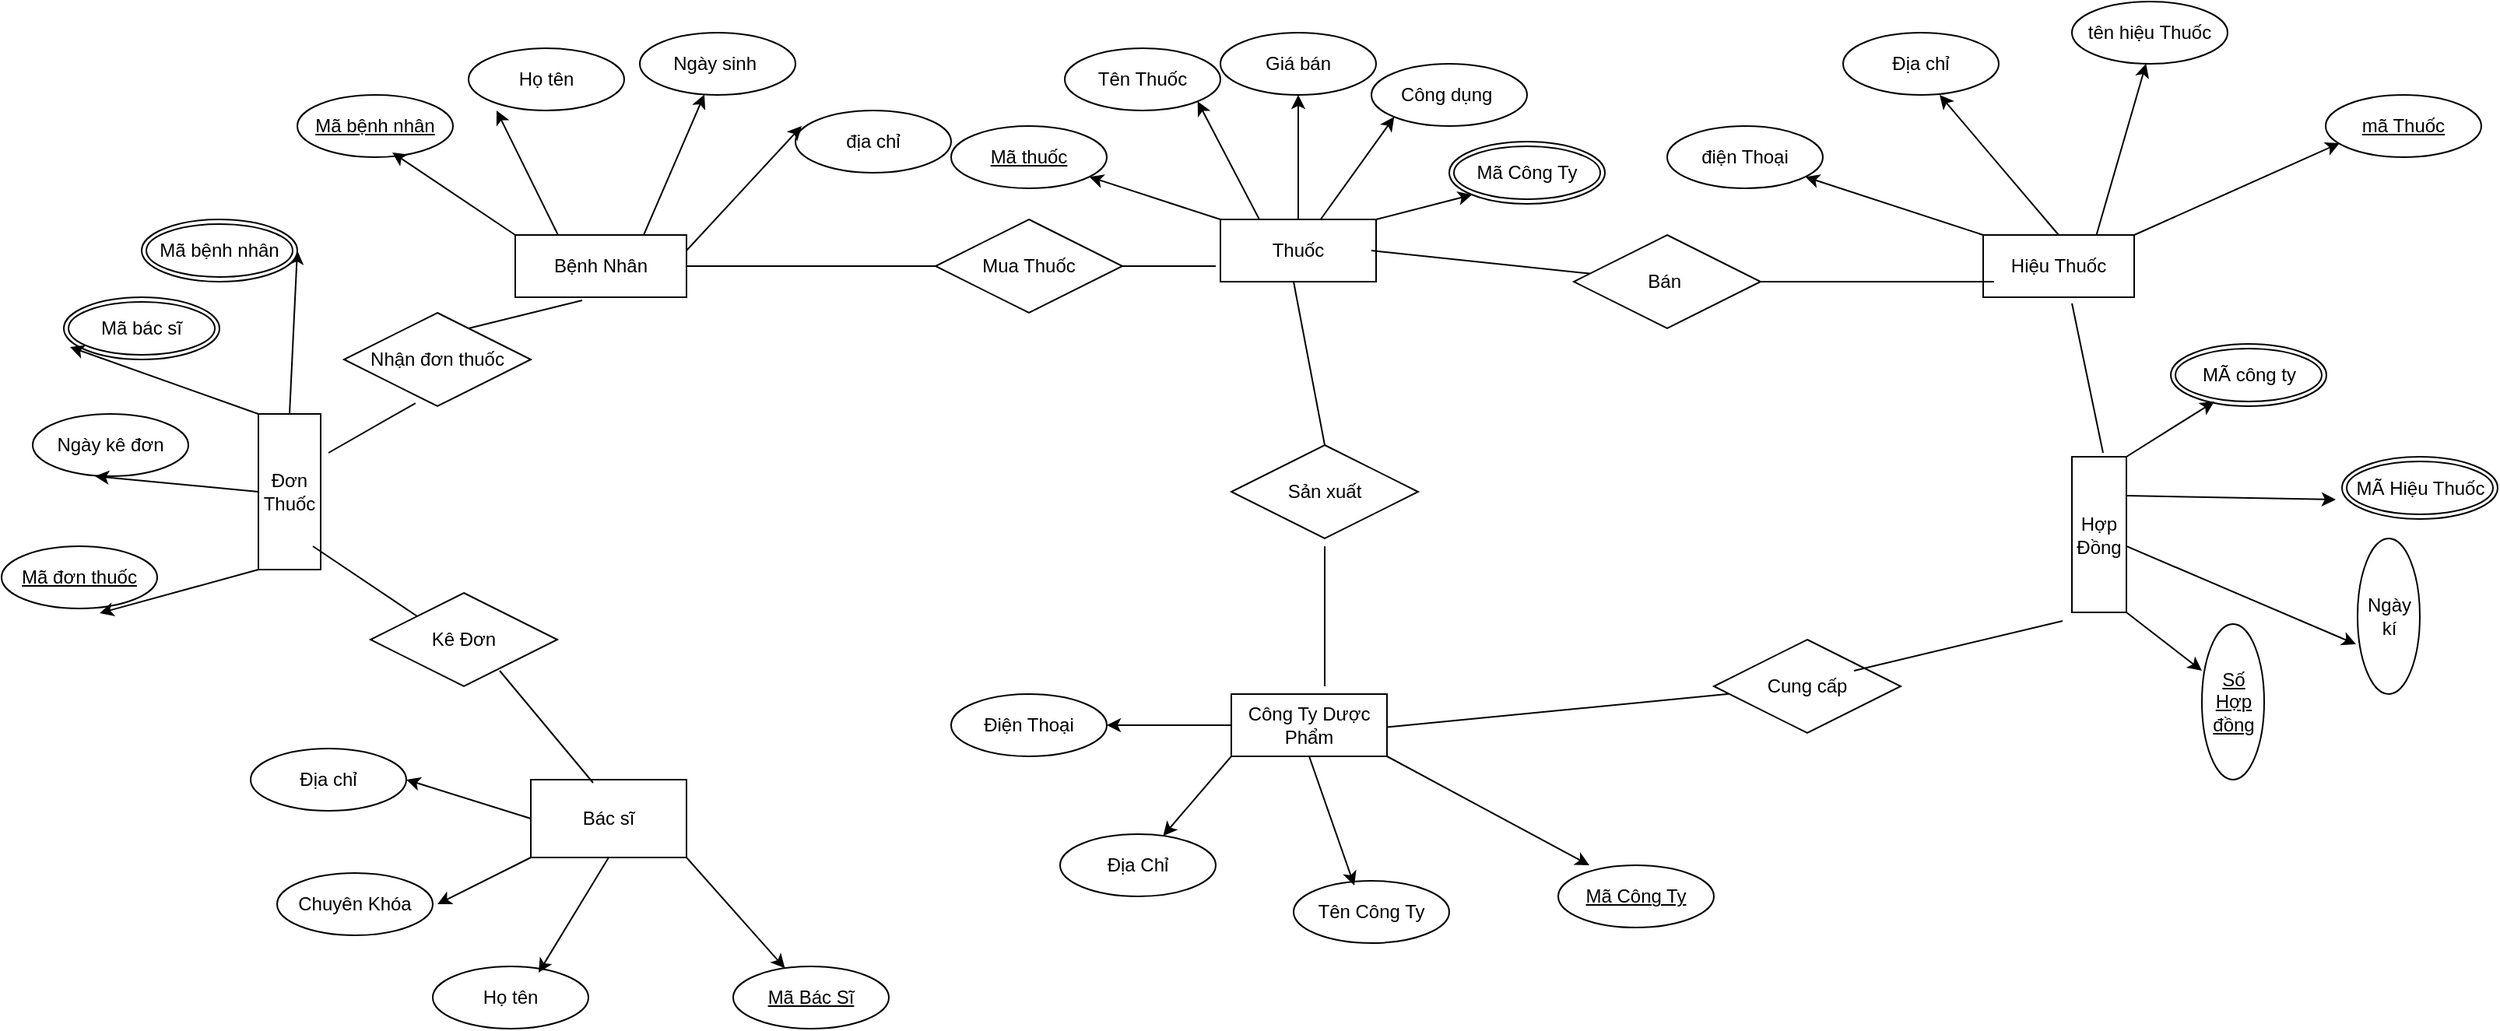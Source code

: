 <mxfile version="23.1.1" type="github">
  <diagram name="Trang-1" id="TanuYBtynrQJnUSw6W-i">
    <mxGraphModel dx="836" dy="443" grid="1" gridSize="10" guides="1" tooltips="1" connect="1" arrows="1" fold="1" page="1" pageScale="1" pageWidth="827" pageHeight="1169" math="0" shadow="0">
      <root>
        <mxCell id="0" />
        <mxCell id="1" parent="0" />
        <mxCell id="CKSgcc2QPiZ21Y4RDyLx-23" value="Mã thuốc" style="ellipse;whiteSpace=wrap;html=1;align=center;fontStyle=4;" vertex="1" parent="1">
          <mxGeometry x="1090" y="140" width="100" height="40" as="geometry" />
        </mxCell>
        <mxCell id="CKSgcc2QPiZ21Y4RDyLx-24" value="Tên Thuốc" style="ellipse;whiteSpace=wrap;html=1;align=center;direction=west;" vertex="1" parent="1">
          <mxGeometry x="1163" y="90" width="100" height="40" as="geometry" />
        </mxCell>
        <mxCell id="CKSgcc2QPiZ21Y4RDyLx-31" style="rounded=0;orthogonalLoop=1;jettySize=auto;html=1;exitX=1;exitY=1;exitDx=0;exitDy=0;" edge="1" parent="1" source="CKSgcc2QPiZ21Y4RDyLx-25" target="CKSgcc2QPiZ21Y4RDyLx-23">
          <mxGeometry relative="1" as="geometry" />
        </mxCell>
        <mxCell id="CKSgcc2QPiZ21Y4RDyLx-123" style="rounded=0;orthogonalLoop=1;jettySize=auto;html=1;exitX=0;exitY=1;exitDx=0;exitDy=0;entryX=0;entryY=1;entryDx=0;entryDy=0;" edge="1" parent="1" source="CKSgcc2QPiZ21Y4RDyLx-25" target="CKSgcc2QPiZ21Y4RDyLx-29">
          <mxGeometry relative="1" as="geometry" />
        </mxCell>
        <mxCell id="CKSgcc2QPiZ21Y4RDyLx-124" style="rounded=0;orthogonalLoop=1;jettySize=auto;html=1;entryX=0;entryY=1;entryDx=0;entryDy=0;" edge="1" parent="1" source="CKSgcc2QPiZ21Y4RDyLx-25" target="CKSgcc2QPiZ21Y4RDyLx-27">
          <mxGeometry relative="1" as="geometry" />
        </mxCell>
        <mxCell id="CKSgcc2QPiZ21Y4RDyLx-125" style="edgeStyle=orthogonalEdgeStyle;rounded=0;orthogonalLoop=1;jettySize=auto;html=1;exitX=0.5;exitY=1;exitDx=0;exitDy=0;entryX=0.5;entryY=1;entryDx=0;entryDy=0;" edge="1" parent="1" source="CKSgcc2QPiZ21Y4RDyLx-25" target="CKSgcc2QPiZ21Y4RDyLx-28">
          <mxGeometry relative="1" as="geometry" />
        </mxCell>
        <mxCell id="CKSgcc2QPiZ21Y4RDyLx-126" style="rounded=0;orthogonalLoop=1;jettySize=auto;html=1;exitX=0.75;exitY=1;exitDx=0;exitDy=0;entryX=0;entryY=0;entryDx=0;entryDy=0;" edge="1" parent="1" source="CKSgcc2QPiZ21Y4RDyLx-25" target="CKSgcc2QPiZ21Y4RDyLx-24">
          <mxGeometry relative="1" as="geometry" />
        </mxCell>
        <mxCell id="CKSgcc2QPiZ21Y4RDyLx-25" value="Thuốc" style="whiteSpace=wrap;html=1;align=center;direction=west;" vertex="1" parent="1">
          <mxGeometry x="1263" y="200" width="100" height="40" as="geometry" />
        </mxCell>
        <mxCell id="CKSgcc2QPiZ21Y4RDyLx-27" value="Công dụng&amp;nbsp;" style="ellipse;whiteSpace=wrap;html=1;align=center;" vertex="1" parent="1">
          <mxGeometry x="1360" y="100" width="100" height="40" as="geometry" />
        </mxCell>
        <mxCell id="CKSgcc2QPiZ21Y4RDyLx-28" value="Giá bán" style="ellipse;whiteSpace=wrap;html=1;align=center;" vertex="1" parent="1">
          <mxGeometry x="1263" y="80" width="100" height="40" as="geometry" />
        </mxCell>
        <mxCell id="CKSgcc2QPiZ21Y4RDyLx-29" value="Mã Công Ty" style="ellipse;shape=doubleEllipse;margin=3;whiteSpace=wrap;html=1;align=center;" vertex="1" parent="1">
          <mxGeometry x="1410" y="150" width="100" height="40" as="geometry" />
        </mxCell>
        <mxCell id="CKSgcc2QPiZ21Y4RDyLx-42" style="rounded=0;orthogonalLoop=1;jettySize=auto;html=1;exitX=0;exitY=1;exitDx=0;exitDy=0;" edge="1" parent="1" source="CKSgcc2QPiZ21Y4RDyLx-35" target="CKSgcc2QPiZ21Y4RDyLx-38">
          <mxGeometry relative="1" as="geometry" />
        </mxCell>
        <mxCell id="CKSgcc2QPiZ21Y4RDyLx-43" style="rounded=0;orthogonalLoop=1;jettySize=auto;html=1;exitX=0;exitY=0.5;exitDx=0;exitDy=0;entryX=1;entryY=0.5;entryDx=0;entryDy=0;" edge="1" parent="1" source="CKSgcc2QPiZ21Y4RDyLx-35" target="CKSgcc2QPiZ21Y4RDyLx-39">
          <mxGeometry relative="1" as="geometry" />
        </mxCell>
        <mxCell id="CKSgcc2QPiZ21Y4RDyLx-35" value="Công Ty Dược Phẩm" style="whiteSpace=wrap;html=1;align=center;" vertex="1" parent="1">
          <mxGeometry x="1270" y="505" width="100" height="40" as="geometry" />
        </mxCell>
        <mxCell id="CKSgcc2QPiZ21Y4RDyLx-36" value="Mã Công Ty" style="ellipse;whiteSpace=wrap;html=1;align=center;fontStyle=4;" vertex="1" parent="1">
          <mxGeometry x="1480" y="615" width="100" height="40" as="geometry" />
        </mxCell>
        <mxCell id="CKSgcc2QPiZ21Y4RDyLx-37" value="Tên Công Ty" style="ellipse;whiteSpace=wrap;html=1;align=center;" vertex="1" parent="1">
          <mxGeometry x="1310" y="625" width="100" height="40" as="geometry" />
        </mxCell>
        <mxCell id="CKSgcc2QPiZ21Y4RDyLx-38" value="Địa Chỉ" style="ellipse;whiteSpace=wrap;html=1;align=center;" vertex="1" parent="1">
          <mxGeometry x="1160" y="595" width="100" height="40" as="geometry" />
        </mxCell>
        <mxCell id="CKSgcc2QPiZ21Y4RDyLx-39" value="Điện Thoại" style="ellipse;whiteSpace=wrap;html=1;align=center;" vertex="1" parent="1">
          <mxGeometry x="1090" y="505" width="100" height="40" as="geometry" />
        </mxCell>
        <mxCell id="CKSgcc2QPiZ21Y4RDyLx-40" style="rounded=0;orthogonalLoop=1;jettySize=auto;html=1;exitX=1;exitY=1;exitDx=0;exitDy=0;entryX=0.2;entryY=0;entryDx=0;entryDy=0;entryPerimeter=0;" edge="1" parent="1" source="CKSgcc2QPiZ21Y4RDyLx-35" target="CKSgcc2QPiZ21Y4RDyLx-36">
          <mxGeometry relative="1" as="geometry" />
        </mxCell>
        <mxCell id="CKSgcc2QPiZ21Y4RDyLx-41" style="rounded=0;orthogonalLoop=1;jettySize=auto;html=1;exitX=0.5;exitY=1;exitDx=0;exitDy=0;entryX=0.39;entryY=0.075;entryDx=0;entryDy=0;entryPerimeter=0;" edge="1" parent="1" source="CKSgcc2QPiZ21Y4RDyLx-35" target="CKSgcc2QPiZ21Y4RDyLx-37">
          <mxGeometry relative="1" as="geometry" />
        </mxCell>
        <mxCell id="CKSgcc2QPiZ21Y4RDyLx-53" style="rounded=0;orthogonalLoop=1;jettySize=auto;html=1;exitX=0.75;exitY=0;exitDx=0;exitDy=0;" edge="1" parent="1" source="CKSgcc2QPiZ21Y4RDyLx-44">
          <mxGeometry relative="1" as="geometry">
            <mxPoint x="1857.646" y="99.885" as="targetPoint" />
          </mxGeometry>
        </mxCell>
        <mxCell id="CKSgcc2QPiZ21Y4RDyLx-55" style="rounded=0;orthogonalLoop=1;jettySize=auto;html=1;exitX=0;exitY=0;exitDx=0;exitDy=0;" edge="1" parent="1" source="CKSgcc2QPiZ21Y4RDyLx-44" target="CKSgcc2QPiZ21Y4RDyLx-49">
          <mxGeometry relative="1" as="geometry" />
        </mxCell>
        <mxCell id="CKSgcc2QPiZ21Y4RDyLx-44" value="Hiệu Thuốc" style="whiteSpace=wrap;html=1;align=center;" vertex="1" parent="1">
          <mxGeometry x="1753" y="210" width="97" height="40" as="geometry" />
        </mxCell>
        <mxCell id="CKSgcc2QPiZ21Y4RDyLx-45" value="mã Thuốc" style="ellipse;whiteSpace=wrap;html=1;align=center;fontStyle=4;" vertex="1" parent="1">
          <mxGeometry x="1973" y="120" width="100" height="40" as="geometry" />
        </mxCell>
        <mxCell id="CKSgcc2QPiZ21Y4RDyLx-47" value="tên hiệu Thuốc" style="ellipse;whiteSpace=wrap;html=1;align=center;" vertex="1" parent="1">
          <mxGeometry x="1810" y="60" width="100" height="40" as="geometry" />
        </mxCell>
        <mxCell id="CKSgcc2QPiZ21Y4RDyLx-48" value="Địa chỉ" style="ellipse;whiteSpace=wrap;html=1;align=center;" vertex="1" parent="1">
          <mxGeometry x="1663" y="80" width="100" height="40" as="geometry" />
        </mxCell>
        <mxCell id="CKSgcc2QPiZ21Y4RDyLx-49" value="điện Thoại" style="ellipse;whiteSpace=wrap;html=1;align=center;" vertex="1" parent="1">
          <mxGeometry x="1550" y="140" width="100" height="40" as="geometry" />
        </mxCell>
        <mxCell id="CKSgcc2QPiZ21Y4RDyLx-52" style="rounded=0;orthogonalLoop=1;jettySize=auto;html=1;exitX=1;exitY=0;exitDx=0;exitDy=0;entryX=0.09;entryY=0.775;entryDx=0;entryDy=0;entryPerimeter=0;" edge="1" parent="1" source="CKSgcc2QPiZ21Y4RDyLx-44" target="CKSgcc2QPiZ21Y4RDyLx-45">
          <mxGeometry relative="1" as="geometry" />
        </mxCell>
        <mxCell id="CKSgcc2QPiZ21Y4RDyLx-54" style="rounded=0;orthogonalLoop=1;jettySize=auto;html=1;exitX=0.5;exitY=0;exitDx=0;exitDy=0;entryX=0.62;entryY=1;entryDx=0;entryDy=0;entryPerimeter=0;" edge="1" parent="1" source="CKSgcc2QPiZ21Y4RDyLx-44" target="CKSgcc2QPiZ21Y4RDyLx-48">
          <mxGeometry relative="1" as="geometry" />
        </mxCell>
        <mxCell id="CKSgcc2QPiZ21Y4RDyLx-63" style="rounded=0;orthogonalLoop=1;jettySize=auto;html=1;exitX=0.25;exitY=1;exitDx=0;exitDy=0;" edge="1" parent="1" source="CKSgcc2QPiZ21Y4RDyLx-56" target="CKSgcc2QPiZ21Y4RDyLx-59">
          <mxGeometry relative="1" as="geometry" />
        </mxCell>
        <mxCell id="CKSgcc2QPiZ21Y4RDyLx-56" value="Bệnh Nhân" style="whiteSpace=wrap;html=1;align=center;direction=west;" vertex="1" parent="1">
          <mxGeometry x="810" y="210" width="110" height="40" as="geometry" />
        </mxCell>
        <mxCell id="CKSgcc2QPiZ21Y4RDyLx-57" value="Mã bệnh nhân" style="ellipse;whiteSpace=wrap;html=1;align=center;fontStyle=4;direction=west;" vertex="1" parent="1">
          <mxGeometry x="670" y="120" width="100" height="40" as="geometry" />
        </mxCell>
        <mxCell id="CKSgcc2QPiZ21Y4RDyLx-58" value="Họ tên" style="ellipse;whiteSpace=wrap;html=1;align=center;direction=west;" vertex="1" parent="1">
          <mxGeometry x="780" y="90" width="100" height="40" as="geometry" />
        </mxCell>
        <mxCell id="CKSgcc2QPiZ21Y4RDyLx-59" value="Ngày sinh&amp;nbsp;" style="ellipse;whiteSpace=wrap;html=1;align=center;" vertex="1" parent="1">
          <mxGeometry x="890" y="80" width="100" height="40" as="geometry" />
        </mxCell>
        <mxCell id="CKSgcc2QPiZ21Y4RDyLx-60" value="địa chỉ" style="ellipse;whiteSpace=wrap;html=1;align=center;direction=west;" vertex="1" parent="1">
          <mxGeometry x="990" y="130" width="100" height="40" as="geometry" />
        </mxCell>
        <mxCell id="CKSgcc2QPiZ21Y4RDyLx-61" style="rounded=0;orthogonalLoop=1;jettySize=auto;html=1;exitX=1;exitY=1;exitDx=0;exitDy=0;entryX=0.39;entryY=0.075;entryDx=0;entryDy=0;entryPerimeter=0;" edge="1" parent="1" source="CKSgcc2QPiZ21Y4RDyLx-56" target="CKSgcc2QPiZ21Y4RDyLx-57">
          <mxGeometry relative="1" as="geometry" />
        </mxCell>
        <mxCell id="CKSgcc2QPiZ21Y4RDyLx-62" style="rounded=0;orthogonalLoop=1;jettySize=auto;html=1;exitX=0.75;exitY=1;exitDx=0;exitDy=0;entryX=0.82;entryY=0;entryDx=0;entryDy=0;entryPerimeter=0;" edge="1" parent="1" source="CKSgcc2QPiZ21Y4RDyLx-56" target="CKSgcc2QPiZ21Y4RDyLx-58">
          <mxGeometry relative="1" as="geometry" />
        </mxCell>
        <mxCell id="CKSgcc2QPiZ21Y4RDyLx-64" style="rounded=0;orthogonalLoop=1;jettySize=auto;html=1;exitX=0;exitY=0.75;exitDx=0;exitDy=0;entryX=0.96;entryY=0.75;entryDx=0;entryDy=0;entryPerimeter=0;" edge="1" parent="1" source="CKSgcc2QPiZ21Y4RDyLx-56" target="CKSgcc2QPiZ21Y4RDyLx-60">
          <mxGeometry relative="1" as="geometry" />
        </mxCell>
        <mxCell id="CKSgcc2QPiZ21Y4RDyLx-70" style="rounded=0;orthogonalLoop=1;jettySize=auto;html=1;exitX=1;exitY=1;exitDx=0;exitDy=0;" edge="1" parent="1" source="CKSgcc2QPiZ21Y4RDyLx-65" target="CKSgcc2QPiZ21Y4RDyLx-66">
          <mxGeometry relative="1" as="geometry" />
        </mxCell>
        <mxCell id="CKSgcc2QPiZ21Y4RDyLx-72" style="rounded=0;orthogonalLoop=1;jettySize=auto;html=1;exitX=0;exitY=1;exitDx=0;exitDy=0;" edge="1" parent="1" source="CKSgcc2QPiZ21Y4RDyLx-65">
          <mxGeometry relative="1" as="geometry">
            <mxPoint x="760" y="640" as="targetPoint" />
          </mxGeometry>
        </mxCell>
        <mxCell id="CKSgcc2QPiZ21Y4RDyLx-74" style="rounded=0;orthogonalLoop=1;jettySize=auto;html=1;exitX=0;exitY=0.5;exitDx=0;exitDy=0;entryX=1;entryY=0.5;entryDx=0;entryDy=0;" edge="1" parent="1" source="CKSgcc2QPiZ21Y4RDyLx-65" target="CKSgcc2QPiZ21Y4RDyLx-69">
          <mxGeometry relative="1" as="geometry" />
        </mxCell>
        <mxCell id="CKSgcc2QPiZ21Y4RDyLx-65" value="Bác sĩ" style="whiteSpace=wrap;html=1;align=center;" vertex="1" parent="1">
          <mxGeometry x="820" y="560" width="100" height="50" as="geometry" />
        </mxCell>
        <mxCell id="CKSgcc2QPiZ21Y4RDyLx-66" value="Mã Bác Sĩ" style="ellipse;whiteSpace=wrap;html=1;align=center;fontStyle=4;" vertex="1" parent="1">
          <mxGeometry x="950" y="680" width="100" height="40" as="geometry" />
        </mxCell>
        <mxCell id="CKSgcc2QPiZ21Y4RDyLx-67" value="Họ tên" style="ellipse;whiteSpace=wrap;html=1;align=center;" vertex="1" parent="1">
          <mxGeometry x="757" y="680" width="100" height="40" as="geometry" />
        </mxCell>
        <mxCell id="CKSgcc2QPiZ21Y4RDyLx-68" value="Chuyên Khóa" style="ellipse;whiteSpace=wrap;html=1;align=center;" vertex="1" parent="1">
          <mxGeometry x="657" y="620" width="100" height="40" as="geometry" />
        </mxCell>
        <mxCell id="CKSgcc2QPiZ21Y4RDyLx-69" value="Địa chỉ" style="ellipse;whiteSpace=wrap;html=1;align=center;" vertex="1" parent="1">
          <mxGeometry x="640" y="540" width="100" height="40" as="geometry" />
        </mxCell>
        <mxCell id="CKSgcc2QPiZ21Y4RDyLx-71" style="rounded=0;orthogonalLoop=1;jettySize=auto;html=1;exitX=0.5;exitY=1;exitDx=0;exitDy=0;entryX=0.68;entryY=0.1;entryDx=0;entryDy=0;entryPerimeter=0;" edge="1" parent="1" source="CKSgcc2QPiZ21Y4RDyLx-65" target="CKSgcc2QPiZ21Y4RDyLx-67">
          <mxGeometry relative="1" as="geometry" />
        </mxCell>
        <mxCell id="CKSgcc2QPiZ21Y4RDyLx-83" style="rounded=0;orthogonalLoop=1;jettySize=auto;html=1;exitX=0;exitY=0.5;exitDx=0;exitDy=0;entryX=1;entryY=0.5;entryDx=0;entryDy=0;" edge="1" parent="1" source="CKSgcc2QPiZ21Y4RDyLx-75" target="CKSgcc2QPiZ21Y4RDyLx-79">
          <mxGeometry relative="1" as="geometry" />
        </mxCell>
        <mxCell id="CKSgcc2QPiZ21Y4RDyLx-75" value="Đơn Thuốc" style="whiteSpace=wrap;html=1;align=center;direction=south;" vertex="1" parent="1">
          <mxGeometry x="645" y="325" width="40" height="100" as="geometry" />
        </mxCell>
        <mxCell id="CKSgcc2QPiZ21Y4RDyLx-76" value="Mã đơn thuốc" style="ellipse;whiteSpace=wrap;html=1;align=center;fontStyle=4;direction=west;" vertex="1" parent="1">
          <mxGeometry x="480" y="410" width="100" height="40" as="geometry" />
        </mxCell>
        <mxCell id="CKSgcc2QPiZ21Y4RDyLx-77" value="Ngày kê đơn" style="ellipse;whiteSpace=wrap;html=1;align=center;direction=west;" vertex="1" parent="1">
          <mxGeometry x="500" y="325" width="100" height="40" as="geometry" />
        </mxCell>
        <mxCell id="CKSgcc2QPiZ21Y4RDyLx-78" value="Mã bác sĩ" style="ellipse;shape=doubleEllipse;margin=3;whiteSpace=wrap;html=1;align=center;direction=west;" vertex="1" parent="1">
          <mxGeometry x="520" y="250" width="100" height="40" as="geometry" />
        </mxCell>
        <mxCell id="CKSgcc2QPiZ21Y4RDyLx-79" value="Mã bệnh nhân" style="ellipse;shape=doubleEllipse;margin=3;whiteSpace=wrap;html=1;align=center;" vertex="1" parent="1">
          <mxGeometry x="570" y="200" width="100" height="40" as="geometry" />
        </mxCell>
        <mxCell id="CKSgcc2QPiZ21Y4RDyLx-80" style="rounded=0;orthogonalLoop=1;jettySize=auto;html=1;exitX=1;exitY=1;exitDx=0;exitDy=0;entryX=0.37;entryY=-0.075;entryDx=0;entryDy=0;entryPerimeter=0;" edge="1" parent="1" source="CKSgcc2QPiZ21Y4RDyLx-75" target="CKSgcc2QPiZ21Y4RDyLx-76">
          <mxGeometry relative="1" as="geometry" />
        </mxCell>
        <mxCell id="CKSgcc2QPiZ21Y4RDyLx-81" style="rounded=0;orthogonalLoop=1;jettySize=auto;html=1;exitX=0.5;exitY=1;exitDx=0;exitDy=0;entryX=0.6;entryY=0;entryDx=0;entryDy=0;entryPerimeter=0;" edge="1" parent="1" source="CKSgcc2QPiZ21Y4RDyLx-75" target="CKSgcc2QPiZ21Y4RDyLx-77">
          <mxGeometry relative="1" as="geometry" />
        </mxCell>
        <mxCell id="CKSgcc2QPiZ21Y4RDyLx-82" style="rounded=0;orthogonalLoop=1;jettySize=auto;html=1;exitX=0;exitY=1;exitDx=0;exitDy=0;entryX=0.96;entryY=0.2;entryDx=0;entryDy=0;entryPerimeter=0;" edge="1" parent="1" source="CKSgcc2QPiZ21Y4RDyLx-75" target="CKSgcc2QPiZ21Y4RDyLx-78">
          <mxGeometry relative="1" as="geometry" />
        </mxCell>
        <mxCell id="CKSgcc2QPiZ21Y4RDyLx-84" value="Hợp Đồng" style="whiteSpace=wrap;html=1;align=center;direction=south;" vertex="1" parent="1">
          <mxGeometry x="1810" y="352.5" width="35" height="100" as="geometry" />
        </mxCell>
        <mxCell id="CKSgcc2QPiZ21Y4RDyLx-85" value="Số Hợp đồng" style="ellipse;whiteSpace=wrap;html=1;align=center;fontStyle=4;direction=south;" vertex="1" parent="1">
          <mxGeometry x="1893.5" y="460" width="40" height="100" as="geometry" />
        </mxCell>
        <mxCell id="CKSgcc2QPiZ21Y4RDyLx-86" value="Ngày kí" style="ellipse;whiteSpace=wrap;html=1;align=center;direction=south;" vertex="1" parent="1">
          <mxGeometry x="1993.5" y="405" width="40" height="100" as="geometry" />
        </mxCell>
        <mxCell id="CKSgcc2QPiZ21Y4RDyLx-87" value="MÃ công ty" style="ellipse;shape=doubleEllipse;margin=3;whiteSpace=wrap;html=1;align=center;" vertex="1" parent="1">
          <mxGeometry x="1873.5" y="280" width="100" height="40" as="geometry" />
        </mxCell>
        <mxCell id="CKSgcc2QPiZ21Y4RDyLx-88" value="MÃ Hiệu Thuốc" style="ellipse;shape=doubleEllipse;margin=3;whiteSpace=wrap;html=1;align=center;" vertex="1" parent="1">
          <mxGeometry x="1983.5" y="352.5" width="100" height="40" as="geometry" />
        </mxCell>
        <mxCell id="CKSgcc2QPiZ21Y4RDyLx-89" style="rounded=0;orthogonalLoop=1;jettySize=auto;html=1;exitX=1;exitY=0;exitDx=0;exitDy=0;entryX=0.3;entryY=1;entryDx=0;entryDy=0;entryPerimeter=0;" edge="1" parent="1" source="CKSgcc2QPiZ21Y4RDyLx-84" target="CKSgcc2QPiZ21Y4RDyLx-85">
          <mxGeometry relative="1" as="geometry" />
        </mxCell>
        <mxCell id="CKSgcc2QPiZ21Y4RDyLx-90" style="rounded=0;orthogonalLoop=1;jettySize=auto;html=1;entryX=0.68;entryY=1.025;entryDx=0;entryDy=0;entryPerimeter=0;" edge="1" parent="1" source="CKSgcc2QPiZ21Y4RDyLx-84" target="CKSgcc2QPiZ21Y4RDyLx-86">
          <mxGeometry relative="1" as="geometry" />
        </mxCell>
        <mxCell id="CKSgcc2QPiZ21Y4RDyLx-95" value="Nhận đơn thuốc" style="shape=rhombus;perimeter=rhombusPerimeter;whiteSpace=wrap;html=1;align=center;" vertex="1" parent="1">
          <mxGeometry x="700" y="260" width="120" height="60" as="geometry" />
        </mxCell>
        <mxCell id="CKSgcc2QPiZ21Y4RDyLx-100" value="Kê Đơn" style="shape=rhombus;perimeter=rhombusPerimeter;whiteSpace=wrap;html=1;align=center;" vertex="1" parent="1">
          <mxGeometry x="717" y="440" width="120" height="60" as="geometry" />
        </mxCell>
        <mxCell id="CKSgcc2QPiZ21Y4RDyLx-105" value="Mua Thuốc" style="shape=rhombus;perimeter=rhombusPerimeter;whiteSpace=wrap;html=1;align=center;" vertex="1" parent="1">
          <mxGeometry x="1080" y="200" width="120" height="60" as="geometry" />
        </mxCell>
        <mxCell id="CKSgcc2QPiZ21Y4RDyLx-127" value="Bán&amp;nbsp;" style="shape=rhombus;perimeter=rhombusPerimeter;whiteSpace=wrap;html=1;align=center;" vertex="1" parent="1">
          <mxGeometry x="1490" y="210" width="120" height="60" as="geometry" />
        </mxCell>
        <mxCell id="CKSgcc2QPiZ21Y4RDyLx-138" value="Sản xuất" style="shape=rhombus;perimeter=rhombusPerimeter;whiteSpace=wrap;html=1;align=center;" vertex="1" parent="1">
          <mxGeometry x="1270" y="345" width="120" height="60" as="geometry" />
        </mxCell>
        <mxCell id="CKSgcc2QPiZ21Y4RDyLx-149" value="" style="endArrow=none;html=1;rounded=0;entryX=0.5;entryY=0;entryDx=0;entryDy=0;" edge="1" parent="1" target="CKSgcc2QPiZ21Y4RDyLx-138">
          <mxGeometry relative="1" as="geometry">
            <mxPoint x="1310" y="240" as="sourcePoint" />
            <mxPoint x="1470" y="240" as="targetPoint" />
          </mxGeometry>
        </mxCell>
        <mxCell id="CKSgcc2QPiZ21Y4RDyLx-150" value="" style="endArrow=none;html=1;rounded=0;" edge="1" parent="1">
          <mxGeometry relative="1" as="geometry">
            <mxPoint x="1330" y="410" as="sourcePoint" />
            <mxPoint x="1330" y="500" as="targetPoint" />
          </mxGeometry>
        </mxCell>
        <mxCell id="CKSgcc2QPiZ21Y4RDyLx-154" value="" style="endArrow=none;html=1;rounded=0;" edge="1" parent="1" target="CKSgcc2QPiZ21Y4RDyLx-166">
          <mxGeometry relative="1" as="geometry">
            <mxPoint x="1370" y="526.2" as="sourcePoint" />
            <mxPoint x="1607.6" y="425.0" as="targetPoint" />
          </mxGeometry>
        </mxCell>
        <mxCell id="CKSgcc2QPiZ21Y4RDyLx-156" value="" style="endArrow=none;html=1;rounded=0;entryX=0.4;entryY=0.04;entryDx=0;entryDy=0;entryPerimeter=0;" edge="1" parent="1" target="CKSgcc2QPiZ21Y4RDyLx-65">
          <mxGeometry relative="1" as="geometry">
            <mxPoint x="800" y="490" as="sourcePoint" />
            <mxPoint x="960" y="490" as="targetPoint" />
          </mxGeometry>
        </mxCell>
        <mxCell id="CKSgcc2QPiZ21Y4RDyLx-157" value="" style="endArrow=none;html=1;rounded=0;entryX=0;entryY=0;entryDx=0;entryDy=0;" edge="1" parent="1" target="CKSgcc2QPiZ21Y4RDyLx-100">
          <mxGeometry relative="1" as="geometry">
            <mxPoint x="680" y="410" as="sourcePoint" />
            <mxPoint x="840" y="410" as="targetPoint" />
          </mxGeometry>
        </mxCell>
        <mxCell id="CKSgcc2QPiZ21Y4RDyLx-158" value="" style="endArrow=none;html=1;rounded=0;entryX=0.383;entryY=0.967;entryDx=0;entryDy=0;entryPerimeter=0;" edge="1" parent="1" target="CKSgcc2QPiZ21Y4RDyLx-95">
          <mxGeometry relative="1" as="geometry">
            <mxPoint x="690" y="350" as="sourcePoint" />
            <mxPoint x="850" y="350" as="targetPoint" />
          </mxGeometry>
        </mxCell>
        <mxCell id="CKSgcc2QPiZ21Y4RDyLx-159" value="" style="endArrow=none;html=1;rounded=0;entryX=0.609;entryY=-0.05;entryDx=0;entryDy=0;entryPerimeter=0;" edge="1" parent="1" target="CKSgcc2QPiZ21Y4RDyLx-56">
          <mxGeometry relative="1" as="geometry">
            <mxPoint x="780" y="270" as="sourcePoint" />
            <mxPoint x="940" y="270" as="targetPoint" />
          </mxGeometry>
        </mxCell>
        <mxCell id="CKSgcc2QPiZ21Y4RDyLx-160" value="" style="endArrow=none;html=1;rounded=0;" edge="1" parent="1">
          <mxGeometry relative="1" as="geometry">
            <mxPoint x="920" y="230" as="sourcePoint" />
            <mxPoint x="1080" y="230" as="targetPoint" />
          </mxGeometry>
        </mxCell>
        <mxCell id="CKSgcc2QPiZ21Y4RDyLx-161" value="" style="endArrow=none;html=1;rounded=0;" edge="1" parent="1">
          <mxGeometry relative="1" as="geometry">
            <mxPoint x="1200" y="230" as="sourcePoint" />
            <mxPoint x="1260" y="230" as="targetPoint" />
          </mxGeometry>
        </mxCell>
        <mxCell id="CKSgcc2QPiZ21Y4RDyLx-162" value="" style="endArrow=none;html=1;rounded=0;" edge="1" parent="1" target="CKSgcc2QPiZ21Y4RDyLx-127">
          <mxGeometry relative="1" as="geometry">
            <mxPoint x="1360" y="220" as="sourcePoint" />
            <mxPoint x="1520" y="220" as="targetPoint" />
          </mxGeometry>
        </mxCell>
        <mxCell id="CKSgcc2QPiZ21Y4RDyLx-163" value="" style="endArrow=none;html=1;rounded=0;" edge="1" parent="1">
          <mxGeometry relative="1" as="geometry">
            <mxPoint x="1610" y="240" as="sourcePoint" />
            <mxPoint x="1760" y="240" as="targetPoint" />
          </mxGeometry>
        </mxCell>
        <mxCell id="CKSgcc2QPiZ21Y4RDyLx-164" style="rounded=0;orthogonalLoop=1;jettySize=auto;html=1;exitX=0.25;exitY=0;exitDx=0;exitDy=0;entryX=-0.04;entryY=0.688;entryDx=0;entryDy=0;entryPerimeter=0;" edge="1" parent="1" source="CKSgcc2QPiZ21Y4RDyLx-84" target="CKSgcc2QPiZ21Y4RDyLx-88">
          <mxGeometry relative="1" as="geometry" />
        </mxCell>
        <mxCell id="CKSgcc2QPiZ21Y4RDyLx-165" style="rounded=0;orthogonalLoop=1;jettySize=auto;html=1;exitX=0;exitY=0;exitDx=0;exitDy=0;entryX=0.28;entryY=0.925;entryDx=0;entryDy=0;entryPerimeter=0;" edge="1" parent="1" source="CKSgcc2QPiZ21Y4RDyLx-84" target="CKSgcc2QPiZ21Y4RDyLx-87">
          <mxGeometry relative="1" as="geometry" />
        </mxCell>
        <mxCell id="CKSgcc2QPiZ21Y4RDyLx-166" value="Cung cấp" style="shape=rhombus;perimeter=rhombusPerimeter;whiteSpace=wrap;html=1;align=center;" vertex="1" parent="1">
          <mxGeometry x="1580" y="470" width="120" height="60" as="geometry" />
        </mxCell>
        <mxCell id="CKSgcc2QPiZ21Y4RDyLx-167" value="" style="endArrow=none;html=1;rounded=0;entryX=1.055;entryY=1.171;entryDx=0;entryDy=0;entryPerimeter=0;" edge="1" parent="1" target="CKSgcc2QPiZ21Y4RDyLx-84">
          <mxGeometry relative="1" as="geometry">
            <mxPoint x="1670" y="490" as="sourcePoint" />
            <mxPoint x="1830" y="490" as="targetPoint" />
          </mxGeometry>
        </mxCell>
        <mxCell id="CKSgcc2QPiZ21Y4RDyLx-168" value="" style="endArrow=none;html=1;rounded=0;exitX=0.588;exitY=1.1;exitDx=0;exitDy=0;exitPerimeter=0;" edge="1" parent="1" source="CKSgcc2QPiZ21Y4RDyLx-44">
          <mxGeometry relative="1" as="geometry">
            <mxPoint x="1713.5" y="280" as="sourcePoint" />
            <mxPoint x="1830" y="350" as="targetPoint" />
          </mxGeometry>
        </mxCell>
      </root>
    </mxGraphModel>
  </diagram>
</mxfile>

